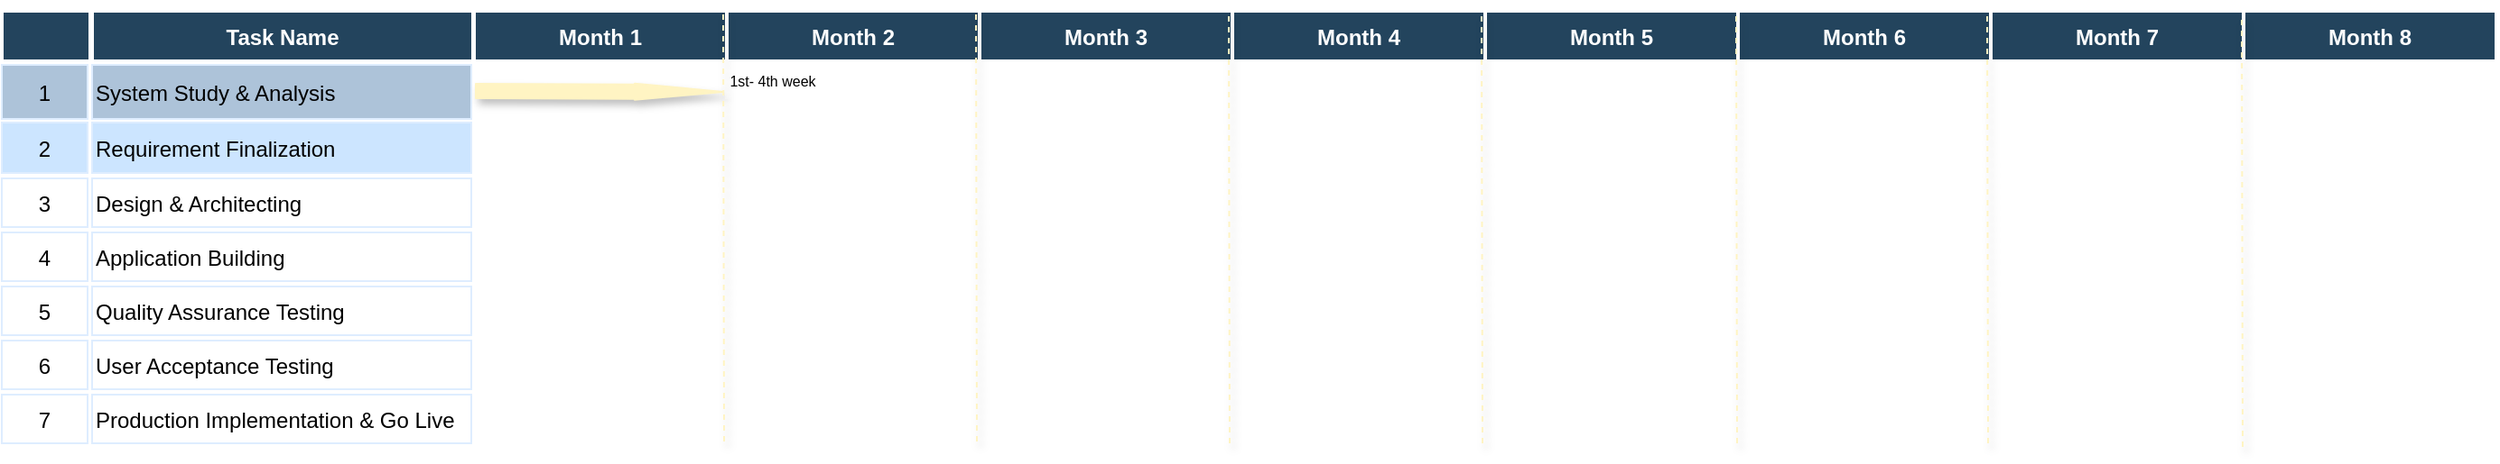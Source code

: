<mxfile version="13.6.2" type="github">
  <diagram name="Page-1" id="8378b5f6-a2b2-b727-a746-972ab9d02e00">
    <mxGraphModel dx="1342" dy="592" grid="1" gridSize="10" guides="1" tooltips="1" connect="0" arrows="1" fold="1" page="1" pageScale="1.5" pageWidth="1169" pageHeight="827" background="#ffffff" math="0" shadow="0">
      <root>
        <mxCell id="0" />
        <mxCell id="1" parent="0" />
        <mxCell id="63" value="1" style="strokeColor=#DEEDFF;fillColor=#ADC3D9" parent="1" vertex="1">
          <mxGeometry x="310" y="380" width="47.5" height="30" as="geometry" />
        </mxCell>
        <mxCell id="64" value="System Study &amp; Analysis" style="align=left;strokeColor=#DEEDFF;fillColor=#ADC3D9" parent="1" vertex="1">
          <mxGeometry x="360" y="380" width="210" height="30" as="geometry" />
        </mxCell>
        <mxCell id="69" value="2" style="strokeColor=#DEEDFF;fillColor=#CCE5FF" parent="1" vertex="1">
          <mxGeometry x="310" y="412" width="47.5" height="28" as="geometry" />
        </mxCell>
        <mxCell id="70" value="Requirement Finalization" style="align=left;strokeColor=#DEEDFF;fillColor=#CCE5FF" parent="1" vertex="1">
          <mxGeometry x="360" y="412" width="210" height="28" as="geometry" />
        </mxCell>
        <mxCell id="74" value="3" style="strokeColor=#DEEDFF" parent="1" vertex="1">
          <mxGeometry x="310" y="443" width="47.5" height="27" as="geometry" />
        </mxCell>
        <mxCell id="75" value="Design &amp; Architecting" style="align=left;strokeColor=#DEEDFF" parent="1" vertex="1">
          <mxGeometry x="360" y="443" width="210" height="27" as="geometry" />
        </mxCell>
        <mxCell id="79" value="4" style="strokeColor=#DEEDFF" parent="1" vertex="1">
          <mxGeometry x="310" y="473" width="47.5" height="27" as="geometry" />
        </mxCell>
        <mxCell id="80" value="Application Building" style="align=left;strokeColor=#DEEDFF" parent="1" vertex="1">
          <mxGeometry x="360" y="473" width="210" height="27" as="geometry" />
        </mxCell>
        <mxCell id="84" value="5" style="strokeColor=#DEEDFF" parent="1" vertex="1">
          <mxGeometry x="310" y="503" width="47.5" height="27" as="geometry" />
        </mxCell>
        <mxCell id="85" value="Quality Assurance Testing " style="align=left;strokeColor=#DEEDFF" parent="1" vertex="1">
          <mxGeometry x="360" y="503" width="210" height="27" as="geometry" />
        </mxCell>
        <mxCell id="89" value="6" style="strokeColor=#DEEDFF" parent="1" vertex="1">
          <mxGeometry x="310" y="533" width="47.5" height="27" as="geometry" />
        </mxCell>
        <mxCell id="90" value="User Acceptance Testing" style="align=left;strokeColor=#DEEDFF" parent="1" vertex="1">
          <mxGeometry x="360" y="533" width="210" height="27" as="geometry" />
        </mxCell>
        <mxCell id="94" value="7" style="strokeColor=#DEEDFF" parent="1" vertex="1">
          <mxGeometry x="310" y="563" width="47.5" height="27" as="geometry" />
        </mxCell>
        <mxCell id="95" value="Production Implementation &amp; Go Live" style="align=left;strokeColor=#DEEDFF" parent="1" vertex="1">
          <mxGeometry x="360" y="563" width="210" height="27" as="geometry" />
        </mxCell>
        <mxCell id="4" value="Month 1" style="fillColor=#23445D;strokeColor=#FFFFFF;strokeWidth=2;fontColor=#FFFFFF;fontStyle=1" parent="1" vertex="1">
          <mxGeometry x="571.5" y="350" width="140" height="28" as="geometry" />
        </mxCell>
        <mxCell id="15" value="Month 2" style="fillColor=#23445D;strokeColor=#FFFFFF;strokeWidth=2;fontColor=#FFFFFF;fontStyle=1" parent="1" vertex="1">
          <mxGeometry x="711.5" y="350" width="140" height="28" as="geometry" />
        </mxCell>
        <mxCell id="23" value="Month 3" style="fillColor=#23445D;strokeColor=#FFFFFF;strokeWidth=2;fontColor=#FFFFFF;fontStyle=1" parent="1" vertex="1">
          <mxGeometry x="851.5" y="350" width="140" height="28" as="geometry" />
        </mxCell>
        <mxCell id="31" value="Month 4" style="fillColor=#23445D;strokeColor=#FFFFFF;strokeWidth=2;fontColor=#FFFFFF;fontStyle=1" parent="1" vertex="1">
          <mxGeometry x="991.5" y="350" width="140" height="28" as="geometry" />
        </mxCell>
        <mxCell id="39" value="Month 5" style="fillColor=#23445D;strokeColor=#FFFFFF;strokeWidth=2;fontColor=#FFFFFF;fontStyle=1" parent="1" vertex="1">
          <mxGeometry x="1131.5" y="350" width="140" height="28" as="geometry" />
        </mxCell>
        <mxCell id="47" value="Month 6" style="fillColor=#23445D;strokeColor=#FFFFFF;strokeWidth=2;fontColor=#FFFFFF;fontStyle=1" parent="1" vertex="1">
          <mxGeometry x="1271.5" y="350" width="140" height="28" as="geometry" />
        </mxCell>
        <mxCell id="55" value="Month 7" style="fillColor=#23445D;strokeColor=#FFFFFF;strokeWidth=2;fontColor=#FFFFFF;fontStyle=1" parent="1" vertex="1">
          <mxGeometry x="1411.5" y="350" width="140" height="28" as="geometry" />
        </mxCell>
        <mxCell id="iz-O9aYa_GpuZ4qTTY7D-278" value="Month 8" style="fillColor=#23445D;strokeColor=#FFFFFF;strokeWidth=2;fontColor=#FFFFFF;fontStyle=1" vertex="1" parent="1">
          <mxGeometry x="1551.5" y="350" width="140" height="28" as="geometry" />
        </mxCell>
        <mxCell id="iz-O9aYa_GpuZ4qTTY7D-280" value="Task Name" style="fillColor=#23445D;strokeColor=#FFFFFF;strokeWidth=2;fontColor=#FFFFFF;fontStyle=1" vertex="1" parent="1">
          <mxGeometry x="360" y="350" width="211" height="28" as="geometry" />
        </mxCell>
        <mxCell id="iz-O9aYa_GpuZ4qTTY7D-284" value="" style="fillColor=#23445D;strokeColor=#FFFFFF;strokeWidth=2;fontColor=#FFFFFF;fontStyle=1" vertex="1" parent="1">
          <mxGeometry x="310" y="350" width="49" height="28" as="geometry" />
        </mxCell>
        <mxCell id="iz-O9aYa_GpuZ4qTTY7D-286" value="" style="shape=flexArrow;endArrow=classic;html=1;endWidth=0;endSize=16;width=8;strokeColor=#FFF4C3;fillColor=#FFF4C3;shadow=1;" edge="1" parent="1">
          <mxGeometry width="50" height="50" relative="1" as="geometry">
            <mxPoint x="572" y="394.5" as="sourcePoint" />
            <mxPoint x="710" y="395" as="targetPoint" />
          </mxGeometry>
        </mxCell>
        <mxCell id="iz-O9aYa_GpuZ4qTTY7D-293" value="&lt;font style=&quot;font-size: 8px&quot;&gt;1st- 4th week&lt;/font&gt;" style="whiteSpace=wrap;html=1;strokeWidth=2;fillColor=#FFFFFF;opacity=50;strokeColor=#FFFFFF;" vertex="1" parent="1">
          <mxGeometry x="711.5" y="378" width="50" height="20" as="geometry" />
        </mxCell>
        <mxCell id="iz-O9aYa_GpuZ4qTTY7D-294" value="" style="endArrow=none;dashed=1;html=1;shadow=1;strokeColor=#FFF4C3;fillColor=#FFF4C3;" edge="1" parent="1">
          <mxGeometry width="50" height="50" relative="1" as="geometry">
            <mxPoint x="710" y="589" as="sourcePoint" />
            <mxPoint x="709.5" y="349" as="targetPoint" />
          </mxGeometry>
        </mxCell>
        <mxCell id="iz-O9aYa_GpuZ4qTTY7D-295" value="" style="endArrow=none;dashed=1;html=1;shadow=1;strokeColor=#FFF4C3;fillColor=#FFF4C3;" edge="1" parent="1">
          <mxGeometry width="50" height="50" relative="1" as="geometry">
            <mxPoint x="850" y="589" as="sourcePoint" />
            <mxPoint x="849.5" y="349" as="targetPoint" />
          </mxGeometry>
        </mxCell>
        <mxCell id="iz-O9aYa_GpuZ4qTTY7D-296" value="" style="endArrow=none;dashed=1;html=1;shadow=1;strokeColor=#FFF4C3;fillColor=#FFF4C3;" edge="1" parent="1">
          <mxGeometry width="50" height="50" relative="1" as="geometry">
            <mxPoint x="990" y="590" as="sourcePoint" />
            <mxPoint x="989.5" y="350" as="targetPoint" />
          </mxGeometry>
        </mxCell>
        <mxCell id="iz-O9aYa_GpuZ4qTTY7D-297" value="" style="endArrow=none;dashed=1;html=1;shadow=1;strokeColor=#FFF4C3;fillColor=#FFF4C3;" edge="1" parent="1">
          <mxGeometry width="50" height="50" relative="1" as="geometry">
            <mxPoint x="1130" y="590" as="sourcePoint" />
            <mxPoint x="1129.5" y="350" as="targetPoint" />
          </mxGeometry>
        </mxCell>
        <mxCell id="iz-O9aYa_GpuZ4qTTY7D-298" value="" style="endArrow=none;dashed=1;html=1;shadow=1;strokeColor=#FFF4C3;fillColor=#FFF4C3;" edge="1" parent="1">
          <mxGeometry width="50" height="50" relative="1" as="geometry">
            <mxPoint x="1271" y="590" as="sourcePoint" />
            <mxPoint x="1270.5" y="350" as="targetPoint" />
          </mxGeometry>
        </mxCell>
        <mxCell id="iz-O9aYa_GpuZ4qTTY7D-299" value="" style="endArrow=none;dashed=1;html=1;shadow=1;strokeColor=#FFF4C3;fillColor=#FFF4C3;" edge="1" parent="1">
          <mxGeometry width="50" height="50" relative="1" as="geometry">
            <mxPoint x="1410" y="590" as="sourcePoint" />
            <mxPoint x="1409.5" y="350" as="targetPoint" />
          </mxGeometry>
        </mxCell>
        <mxCell id="iz-O9aYa_GpuZ4qTTY7D-300" value="" style="endArrow=none;dashed=1;html=1;shadow=1;strokeColor=#FFF4C3;fillColor=#FFF4C3;" edge="1" parent="1">
          <mxGeometry width="50" height="50" relative="1" as="geometry">
            <mxPoint x="1551" y="592" as="sourcePoint" />
            <mxPoint x="1550.5" y="352" as="targetPoint" />
          </mxGeometry>
        </mxCell>
      </root>
    </mxGraphModel>
  </diagram>
</mxfile>
